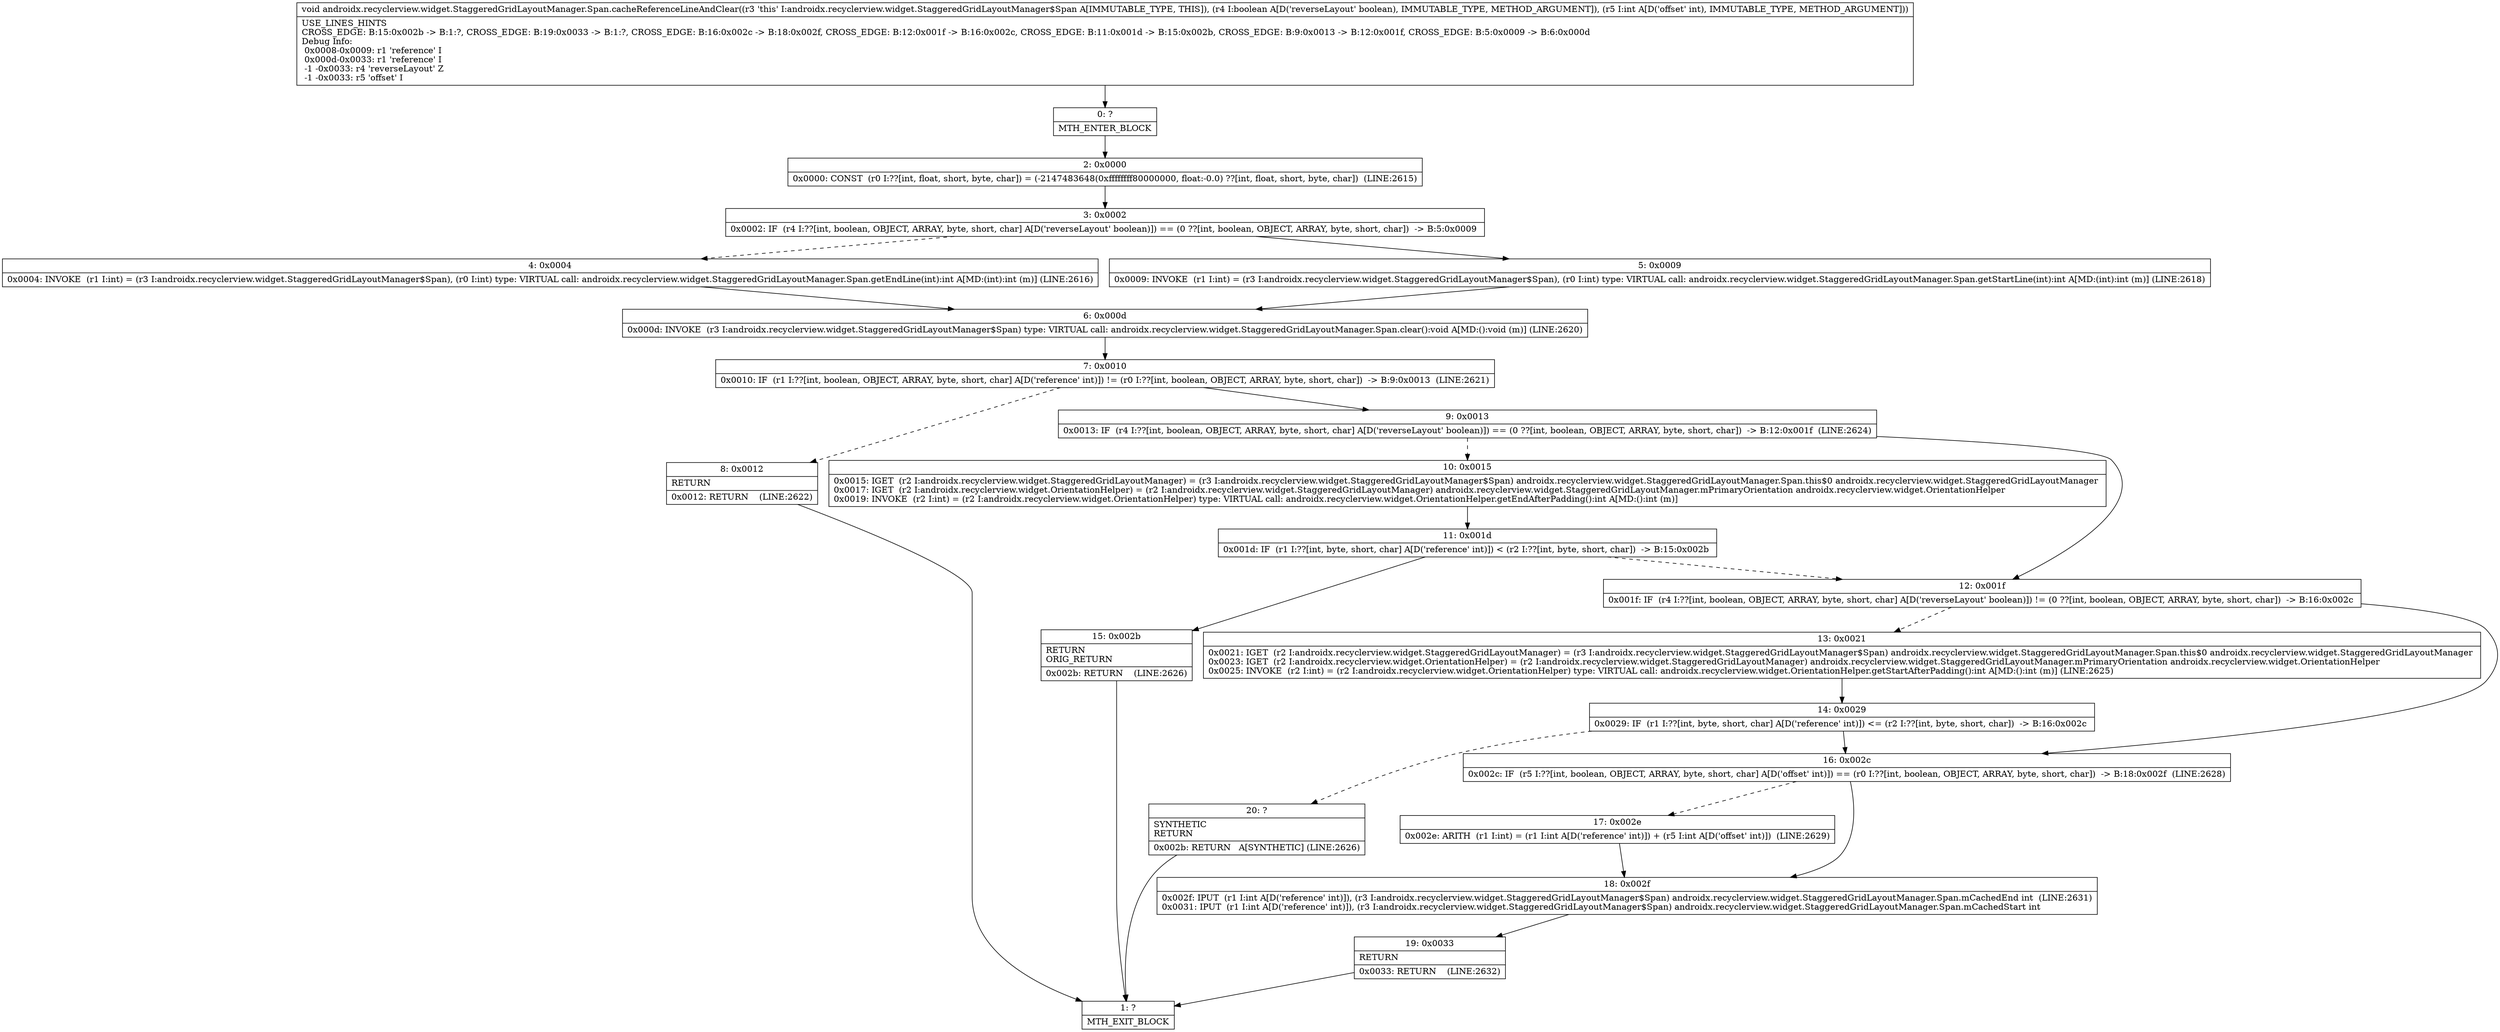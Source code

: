 digraph "CFG forandroidx.recyclerview.widget.StaggeredGridLayoutManager.Span.cacheReferenceLineAndClear(ZI)V" {
Node_0 [shape=record,label="{0\:\ ?|MTH_ENTER_BLOCK\l}"];
Node_2 [shape=record,label="{2\:\ 0x0000|0x0000: CONST  (r0 I:??[int, float, short, byte, char]) = (\-2147483648(0xffffffff80000000, float:\-0.0) ??[int, float, short, byte, char])  (LINE:2615)\l}"];
Node_3 [shape=record,label="{3\:\ 0x0002|0x0002: IF  (r4 I:??[int, boolean, OBJECT, ARRAY, byte, short, char] A[D('reverseLayout' boolean)]) == (0 ??[int, boolean, OBJECT, ARRAY, byte, short, char])  \-\> B:5:0x0009 \l}"];
Node_4 [shape=record,label="{4\:\ 0x0004|0x0004: INVOKE  (r1 I:int) = (r3 I:androidx.recyclerview.widget.StaggeredGridLayoutManager$Span), (r0 I:int) type: VIRTUAL call: androidx.recyclerview.widget.StaggeredGridLayoutManager.Span.getEndLine(int):int A[MD:(int):int (m)] (LINE:2616)\l}"];
Node_6 [shape=record,label="{6\:\ 0x000d|0x000d: INVOKE  (r3 I:androidx.recyclerview.widget.StaggeredGridLayoutManager$Span) type: VIRTUAL call: androidx.recyclerview.widget.StaggeredGridLayoutManager.Span.clear():void A[MD:():void (m)] (LINE:2620)\l}"];
Node_7 [shape=record,label="{7\:\ 0x0010|0x0010: IF  (r1 I:??[int, boolean, OBJECT, ARRAY, byte, short, char] A[D('reference' int)]) != (r0 I:??[int, boolean, OBJECT, ARRAY, byte, short, char])  \-\> B:9:0x0013  (LINE:2621)\l}"];
Node_8 [shape=record,label="{8\:\ 0x0012|RETURN\l|0x0012: RETURN    (LINE:2622)\l}"];
Node_1 [shape=record,label="{1\:\ ?|MTH_EXIT_BLOCK\l}"];
Node_9 [shape=record,label="{9\:\ 0x0013|0x0013: IF  (r4 I:??[int, boolean, OBJECT, ARRAY, byte, short, char] A[D('reverseLayout' boolean)]) == (0 ??[int, boolean, OBJECT, ARRAY, byte, short, char])  \-\> B:12:0x001f  (LINE:2624)\l}"];
Node_10 [shape=record,label="{10\:\ 0x0015|0x0015: IGET  (r2 I:androidx.recyclerview.widget.StaggeredGridLayoutManager) = (r3 I:androidx.recyclerview.widget.StaggeredGridLayoutManager$Span) androidx.recyclerview.widget.StaggeredGridLayoutManager.Span.this$0 androidx.recyclerview.widget.StaggeredGridLayoutManager \l0x0017: IGET  (r2 I:androidx.recyclerview.widget.OrientationHelper) = (r2 I:androidx.recyclerview.widget.StaggeredGridLayoutManager) androidx.recyclerview.widget.StaggeredGridLayoutManager.mPrimaryOrientation androidx.recyclerview.widget.OrientationHelper \l0x0019: INVOKE  (r2 I:int) = (r2 I:androidx.recyclerview.widget.OrientationHelper) type: VIRTUAL call: androidx.recyclerview.widget.OrientationHelper.getEndAfterPadding():int A[MD:():int (m)]\l}"];
Node_11 [shape=record,label="{11\:\ 0x001d|0x001d: IF  (r1 I:??[int, byte, short, char] A[D('reference' int)]) \< (r2 I:??[int, byte, short, char])  \-\> B:15:0x002b \l}"];
Node_15 [shape=record,label="{15\:\ 0x002b|RETURN\lORIG_RETURN\l|0x002b: RETURN    (LINE:2626)\l}"];
Node_12 [shape=record,label="{12\:\ 0x001f|0x001f: IF  (r4 I:??[int, boolean, OBJECT, ARRAY, byte, short, char] A[D('reverseLayout' boolean)]) != (0 ??[int, boolean, OBJECT, ARRAY, byte, short, char])  \-\> B:16:0x002c \l}"];
Node_13 [shape=record,label="{13\:\ 0x0021|0x0021: IGET  (r2 I:androidx.recyclerview.widget.StaggeredGridLayoutManager) = (r3 I:androidx.recyclerview.widget.StaggeredGridLayoutManager$Span) androidx.recyclerview.widget.StaggeredGridLayoutManager.Span.this$0 androidx.recyclerview.widget.StaggeredGridLayoutManager \l0x0023: IGET  (r2 I:androidx.recyclerview.widget.OrientationHelper) = (r2 I:androidx.recyclerview.widget.StaggeredGridLayoutManager) androidx.recyclerview.widget.StaggeredGridLayoutManager.mPrimaryOrientation androidx.recyclerview.widget.OrientationHelper \l0x0025: INVOKE  (r2 I:int) = (r2 I:androidx.recyclerview.widget.OrientationHelper) type: VIRTUAL call: androidx.recyclerview.widget.OrientationHelper.getStartAfterPadding():int A[MD:():int (m)] (LINE:2625)\l}"];
Node_14 [shape=record,label="{14\:\ 0x0029|0x0029: IF  (r1 I:??[int, byte, short, char] A[D('reference' int)]) \<= (r2 I:??[int, byte, short, char])  \-\> B:16:0x002c \l}"];
Node_20 [shape=record,label="{20\:\ ?|SYNTHETIC\lRETURN\l|0x002b: RETURN   A[SYNTHETIC] (LINE:2626)\l}"];
Node_16 [shape=record,label="{16\:\ 0x002c|0x002c: IF  (r5 I:??[int, boolean, OBJECT, ARRAY, byte, short, char] A[D('offset' int)]) == (r0 I:??[int, boolean, OBJECT, ARRAY, byte, short, char])  \-\> B:18:0x002f  (LINE:2628)\l}"];
Node_17 [shape=record,label="{17\:\ 0x002e|0x002e: ARITH  (r1 I:int) = (r1 I:int A[D('reference' int)]) + (r5 I:int A[D('offset' int)])  (LINE:2629)\l}"];
Node_18 [shape=record,label="{18\:\ 0x002f|0x002f: IPUT  (r1 I:int A[D('reference' int)]), (r3 I:androidx.recyclerview.widget.StaggeredGridLayoutManager$Span) androidx.recyclerview.widget.StaggeredGridLayoutManager.Span.mCachedEnd int  (LINE:2631)\l0x0031: IPUT  (r1 I:int A[D('reference' int)]), (r3 I:androidx.recyclerview.widget.StaggeredGridLayoutManager$Span) androidx.recyclerview.widget.StaggeredGridLayoutManager.Span.mCachedStart int \l}"];
Node_19 [shape=record,label="{19\:\ 0x0033|RETURN\l|0x0033: RETURN    (LINE:2632)\l}"];
Node_5 [shape=record,label="{5\:\ 0x0009|0x0009: INVOKE  (r1 I:int) = (r3 I:androidx.recyclerview.widget.StaggeredGridLayoutManager$Span), (r0 I:int) type: VIRTUAL call: androidx.recyclerview.widget.StaggeredGridLayoutManager.Span.getStartLine(int):int A[MD:(int):int (m)] (LINE:2618)\l}"];
MethodNode[shape=record,label="{void androidx.recyclerview.widget.StaggeredGridLayoutManager.Span.cacheReferenceLineAndClear((r3 'this' I:androidx.recyclerview.widget.StaggeredGridLayoutManager$Span A[IMMUTABLE_TYPE, THIS]), (r4 I:boolean A[D('reverseLayout' boolean), IMMUTABLE_TYPE, METHOD_ARGUMENT]), (r5 I:int A[D('offset' int), IMMUTABLE_TYPE, METHOD_ARGUMENT]))  | USE_LINES_HINTS\lCROSS_EDGE: B:15:0x002b \-\> B:1:?, CROSS_EDGE: B:19:0x0033 \-\> B:1:?, CROSS_EDGE: B:16:0x002c \-\> B:18:0x002f, CROSS_EDGE: B:12:0x001f \-\> B:16:0x002c, CROSS_EDGE: B:11:0x001d \-\> B:15:0x002b, CROSS_EDGE: B:9:0x0013 \-\> B:12:0x001f, CROSS_EDGE: B:5:0x0009 \-\> B:6:0x000d\lDebug Info:\l  0x0008\-0x0009: r1 'reference' I\l  0x000d\-0x0033: r1 'reference' I\l  \-1 \-0x0033: r4 'reverseLayout' Z\l  \-1 \-0x0033: r5 'offset' I\l}"];
MethodNode -> Node_0;Node_0 -> Node_2;
Node_2 -> Node_3;
Node_3 -> Node_4[style=dashed];
Node_3 -> Node_5;
Node_4 -> Node_6;
Node_6 -> Node_7;
Node_7 -> Node_8[style=dashed];
Node_7 -> Node_9;
Node_8 -> Node_1;
Node_9 -> Node_10[style=dashed];
Node_9 -> Node_12;
Node_10 -> Node_11;
Node_11 -> Node_12[style=dashed];
Node_11 -> Node_15;
Node_15 -> Node_1;
Node_12 -> Node_13[style=dashed];
Node_12 -> Node_16;
Node_13 -> Node_14;
Node_14 -> Node_16;
Node_14 -> Node_20[style=dashed];
Node_20 -> Node_1;
Node_16 -> Node_17[style=dashed];
Node_16 -> Node_18;
Node_17 -> Node_18;
Node_18 -> Node_19;
Node_19 -> Node_1;
Node_5 -> Node_6;
}

